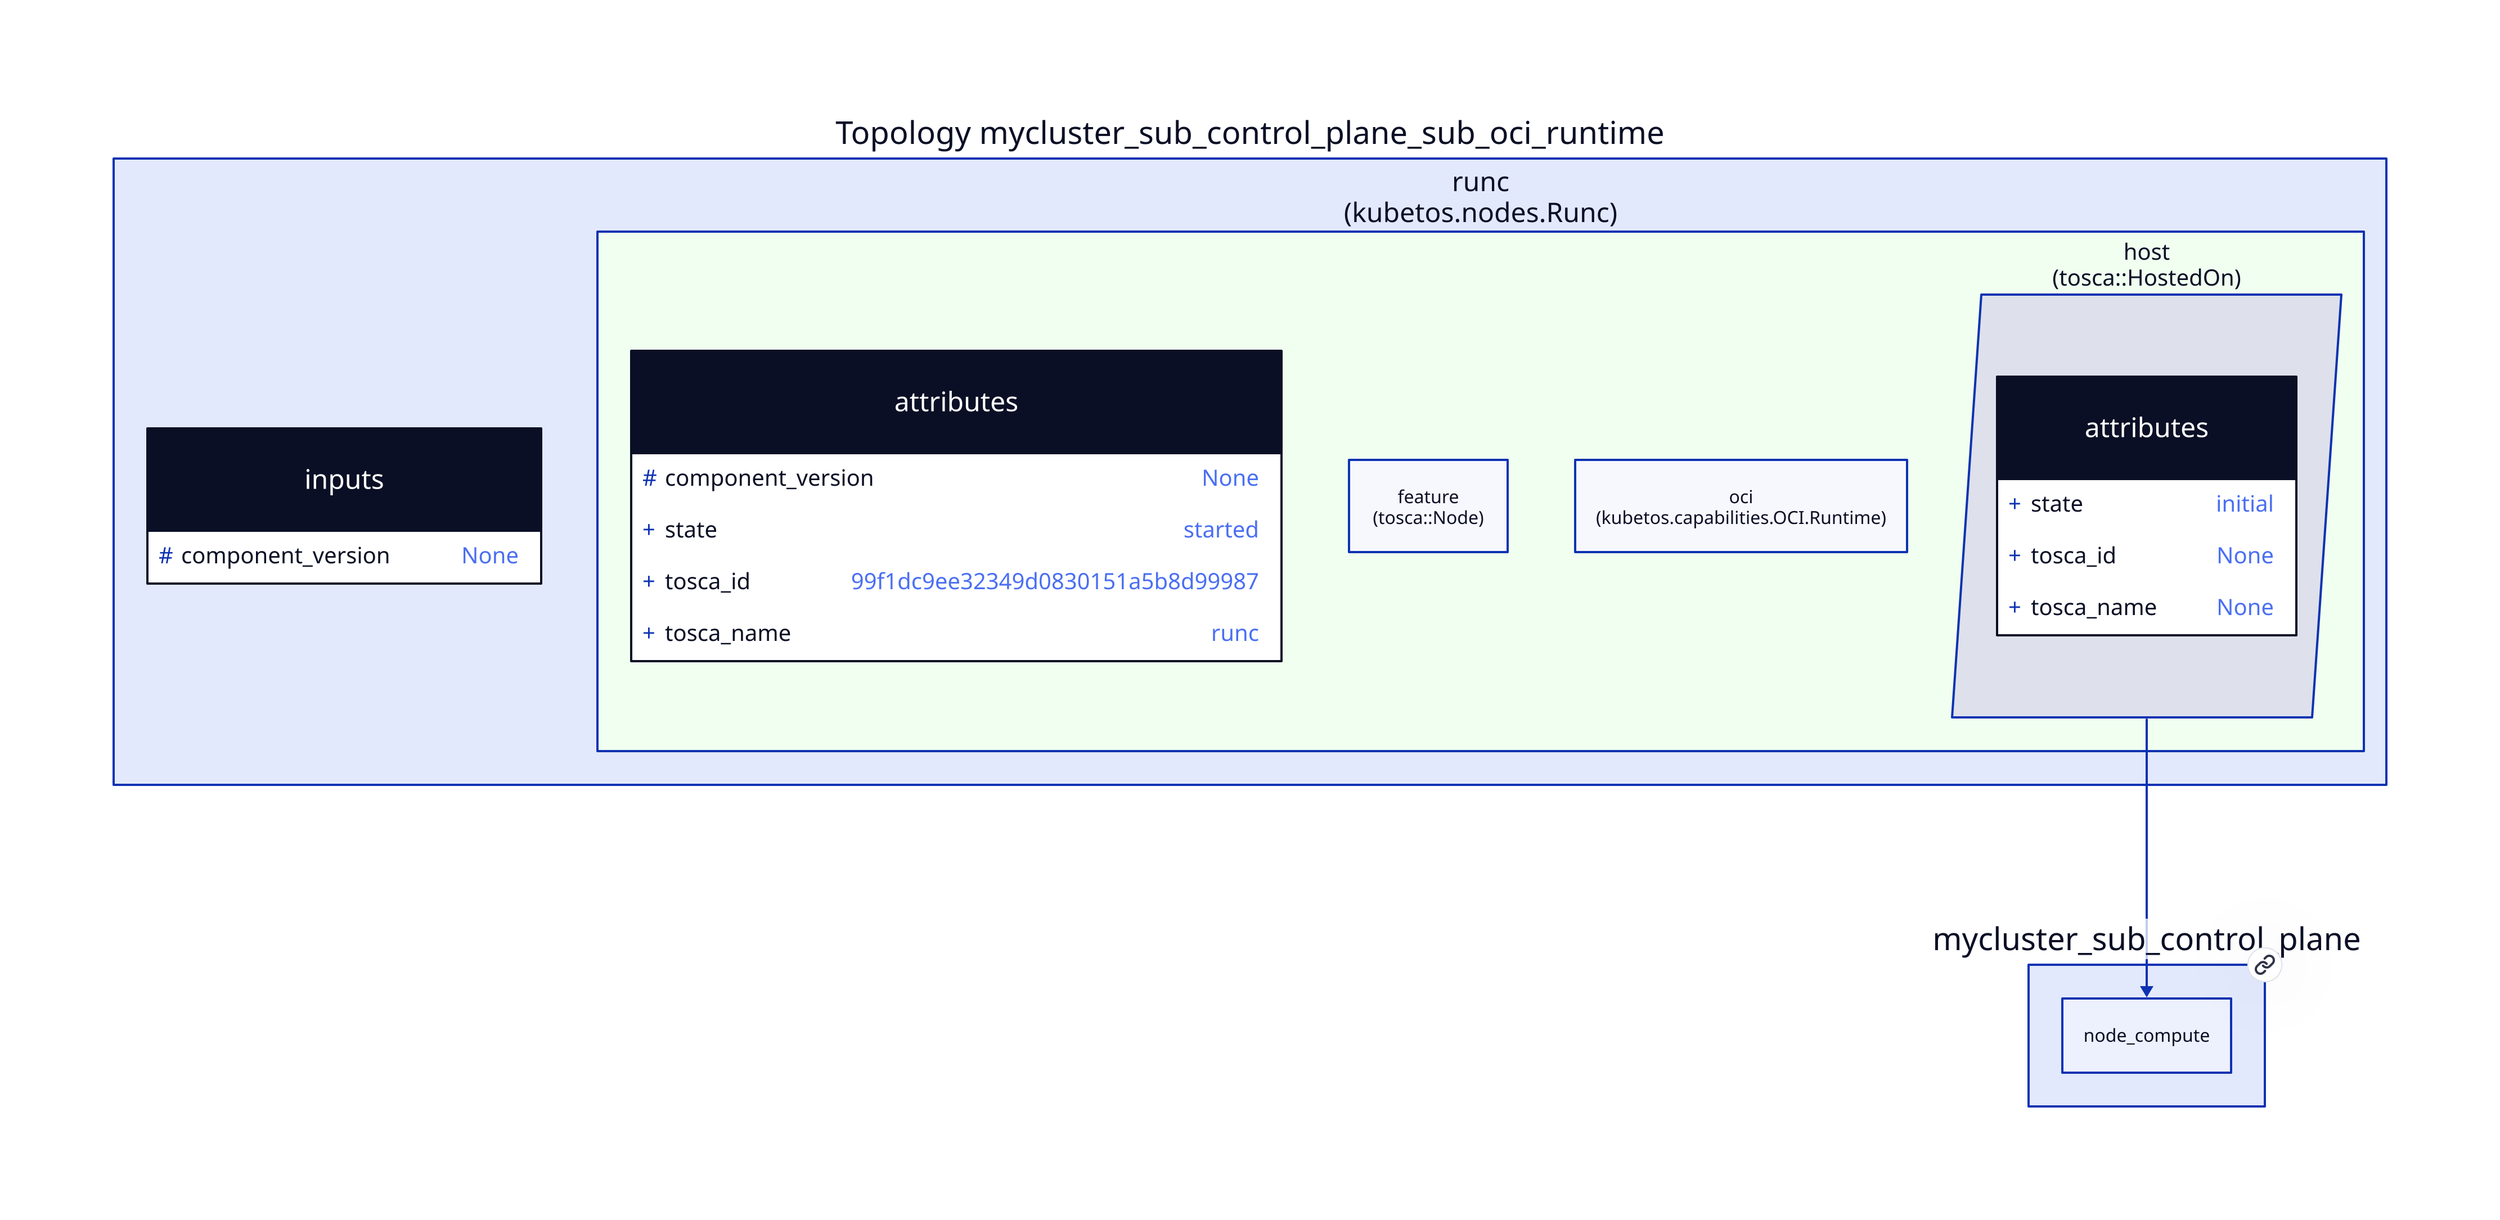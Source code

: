 
  mycluster_sub_control_plane_sub_oci_runtime: "Topology mycluster_sub_control_plane_sub_oci_runtime" {
  
  inputs {
    shape: class
  
    \#component_version: "None"
    
  }
  
  node_runc: "runc\n(kubetos.nodes.Runc)" {
  
    style { fill: honeydew }
    
  attributes {
    shape: class
  
    \#component_version: "None"
    
    +state: "started"
    
    +tosca_id: "99f1dc9ee32349d0830151a5b8d99987"
    
    +tosca_name: "runc"
    
  }
  
  feature: "feature\n(tosca::Node)" {
  
  }
  
  oci: "oci\n(kubetos.capabilities.OCI.Runtime)" {
  
  }
  
  rel_host: "host\n(tosca::HostedOn)" {
    shape: parallelogram
  
  attributes {
    shape: class
  
    +state: "initial"
    
    +tosca_id: "None"
    
    +tosca_name: "None"
    
  }
  
  }
  
  }
  
  }
  
      mycluster_sub_control_plane { link: "./mycluster_sub_control_plane.svg" }
      mycluster_sub_control_plane_sub_oci_runtime.node_runc.rel_host -> mycluster_sub_control_plane.node_compute
      